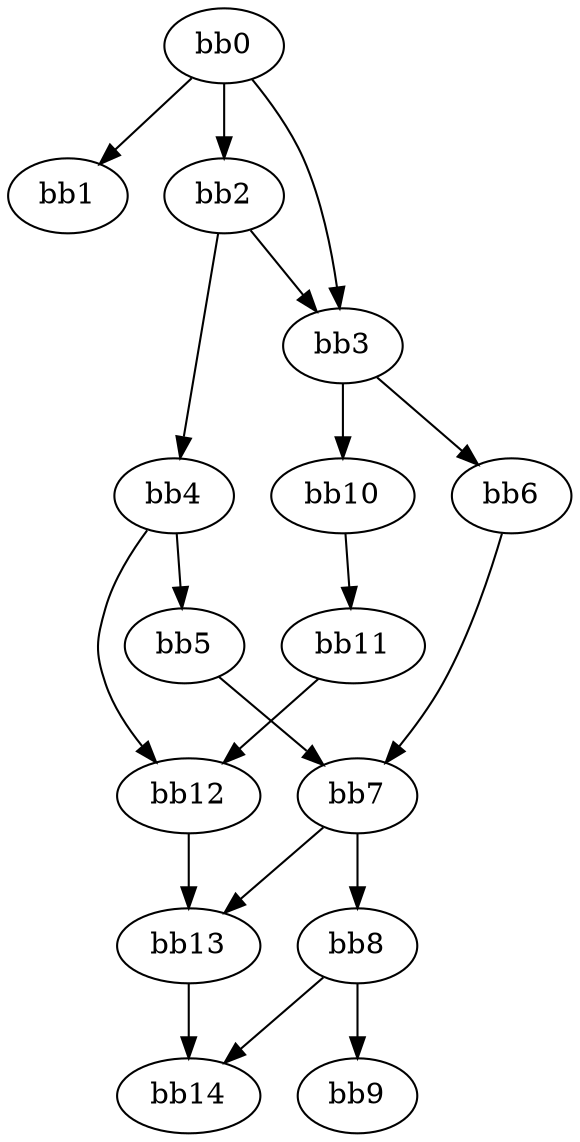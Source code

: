 digraph {
    0 [ label = "bb0\l" ]
    1 [ label = "bb1\l" ]
    2 [ label = "bb2\l" ]
    3 [ label = "bb3\l" ]
    4 [ label = "bb4\l" ]
    5 [ label = "bb5\l" ]
    6 [ label = "bb6\l" ]
    7 [ label = "bb7\l" ]
    8 [ label = "bb8\l" ]
    9 [ label = "bb9\l" ]
    10 [ label = "bb10\l" ]
    11 [ label = "bb11\l" ]
    12 [ label = "bb12\l" ]
    13 [ label = "bb13\l" ]
    14 [ label = "bb14\l" ]
    0 -> 1 [ ]
    0 -> 2 [ ]
    0 -> 3 [ ]
    2 -> 3 [ ]
    2 -> 4 [ ]
    3 -> 6 [ ]
    3 -> 10 [ ]
    4 -> 5 [ ]
    4 -> 12 [ ]
    5 -> 7 [ ]
    6 -> 7 [ ]
    7 -> 8 [ ]
    7 -> 13 [ ]
    8 -> 9 [ ]
    8 -> 14 [ ]
    10 -> 11 [ ]
    11 -> 12 [ ]
    12 -> 13 [ ]
    13 -> 14 [ ]
}

